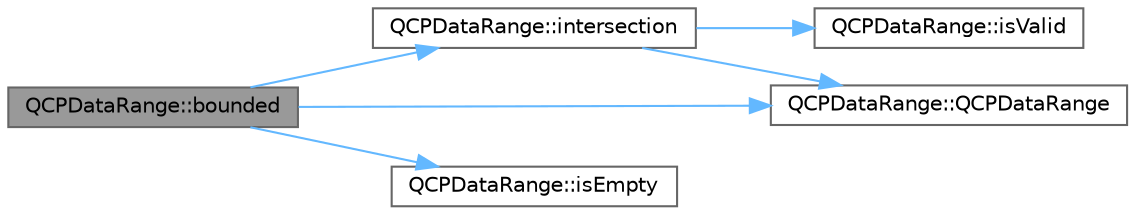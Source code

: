 digraph "QCPDataRange::bounded"
{
 // LATEX_PDF_SIZE
  bgcolor="transparent";
  edge [fontname=Helvetica,fontsize=10,labelfontname=Helvetica,labelfontsize=10];
  node [fontname=Helvetica,fontsize=10,shape=box,height=0.2,width=0.4];
  rankdir="LR";
  Node1 [label="QCPDataRange::bounded",height=0.2,width=0.4,color="gray40", fillcolor="grey60", style="filled", fontcolor="black",tooltip=" "];
  Node1 -> Node2 [color="steelblue1",style="solid"];
  Node2 [label="QCPDataRange::intersection",height=0.2,width=0.4,color="grey40", fillcolor="white", style="filled",URL="$class_q_c_p_data_range.html#a84e1e03129dd52528efb4bac18d30183",tooltip=" "];
  Node2 -> Node3 [color="steelblue1",style="solid"];
  Node3 [label="QCPDataRange::isValid",height=0.2,width=0.4,color="grey40", fillcolor="white", style="filled",URL="$class_q_c_p_data_range.html#aae53a37472212dca0a7939963e20dba0",tooltip=" "];
  Node2 -> Node4 [color="steelblue1",style="solid"];
  Node4 [label="QCPDataRange::QCPDataRange",height=0.2,width=0.4,color="grey40", fillcolor="white", style="filled",URL="$class_q_c_p_data_range.html#a49e72fd9bace1da9d875136dcc04c986",tooltip=" "];
  Node1 -> Node5 [color="steelblue1",style="solid"];
  Node5 [label="QCPDataRange::isEmpty",height=0.2,width=0.4,color="grey40", fillcolor="white", style="filled",URL="$class_q_c_p_data_range.html#ac32e53fc05d6cd2eac96b96a7265d3b8",tooltip=" "];
  Node1 -> Node4 [color="steelblue1",style="solid"];
}
